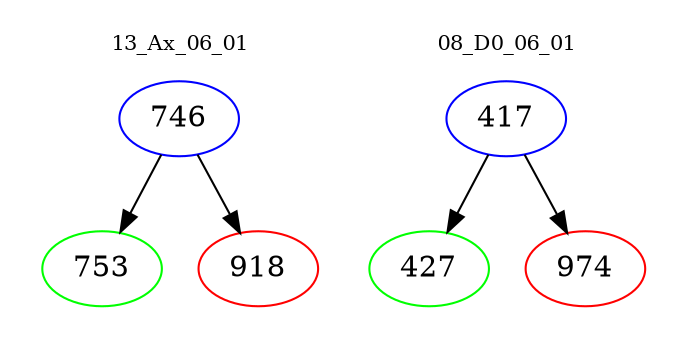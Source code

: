 digraph{
subgraph cluster_0 {
color = white
label = "13_Ax_06_01";
fontsize=10;
T0_746 [label="746", color="blue"]
T0_746 -> T0_753 [color="black"]
T0_753 [label="753", color="green"]
T0_746 -> T0_918 [color="black"]
T0_918 [label="918", color="red"]
}
subgraph cluster_1 {
color = white
label = "08_D0_06_01";
fontsize=10;
T1_417 [label="417", color="blue"]
T1_417 -> T1_427 [color="black"]
T1_427 [label="427", color="green"]
T1_417 -> T1_974 [color="black"]
T1_974 [label="974", color="red"]
}
}
